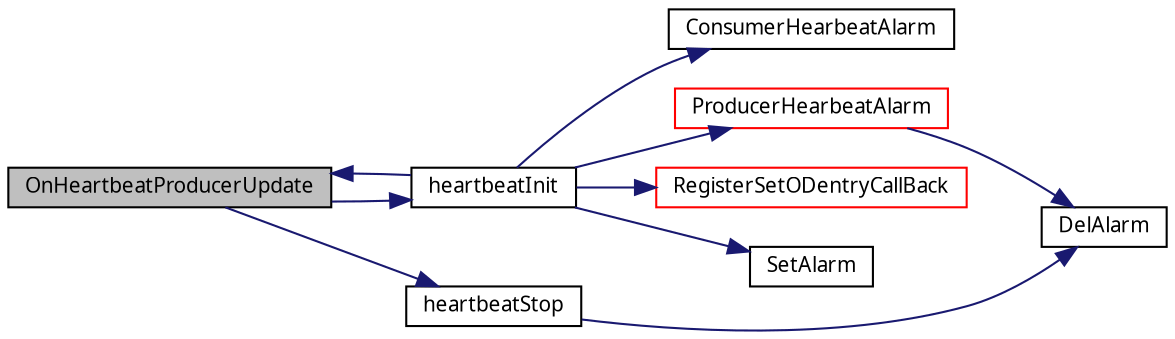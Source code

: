 digraph G
{
  edge [fontname="FreeSans.ttf",fontsize=10,labelfontname="FreeSans.ttf",labelfontsize=10];
  node [fontname="FreeSans.ttf",fontsize=10,shape=record];
  rankdir=LR;
  Node1 [label="OnHeartbeatProducerUpdate",height=0.2,width=0.4,color="black", fillcolor="grey75", style="filled" fontcolor="black"];
  Node1 -> Node2 [color="midnightblue",fontsize=10,style="solid",fontname="FreeSans.ttf"];
  Node2 [label="heartbeatInit",height=0.2,width=0.4,color="black", fillcolor="white", style="filled",URL="$lifegrd_8c.html#8896f6846e4d020390f6953f3d98aa21"];
  Node2 -> Node3 [color="midnightblue",fontsize=10,style="solid",fontname="FreeSans.ttf"];
  Node3 [label="ConsumerHearbeatAlarm",height=0.2,width=0.4,color="black", fillcolor="white", style="filled",URL="$lifegrd_8c.html#e3cd4656f5b2a37d4b8d364293538198"];
  Node2 -> Node1 [color="midnightblue",fontsize=10,style="solid",fontname="FreeSans.ttf"];
  Node2 -> Node4 [color="midnightblue",fontsize=10,style="solid",fontname="FreeSans.ttf"];
  Node4 [label="ProducerHearbeatAlarm",height=0.2,width=0.4,color="red", fillcolor="white", style="filled",URL="$lifegrd_8c.html#626b7d9e527a898682d9122f91454de9"];
  Node4 -> Node5 [color="midnightblue",fontsize=10,style="solid",fontname="FreeSans.ttf"];
  Node5 [label="DelAlarm",height=0.2,width=0.4,color="black", fillcolor="white", style="filled",URL="$timer_8c.html#991b3cfaac2f201b14d5530f75985c21"];
  Node2 -> Node6 [color="midnightblue",fontsize=10,style="solid",fontname="FreeSans.ttf"];
  Node6 [label="RegisterSetODentryCallBack",height=0.2,width=0.4,color="red", fillcolor="white", style="filled",URL="$objacces_8c.html#514e7b9c13835a86446b1cd38fa34049"];
  Node2 -> Node7 [color="midnightblue",fontsize=10,style="solid",fontname="FreeSans.ttf"];
  Node7 [label="SetAlarm",height=0.2,width=0.4,color="black", fillcolor="white", style="filled",URL="$timer_8c.html#11c2616d78f06ed9144ef662f757b128"];
  Node1 -> Node8 [color="midnightblue",fontsize=10,style="solid",fontname="FreeSans.ttf"];
  Node8 [label="heartbeatStop",height=0.2,width=0.4,color="black", fillcolor="white", style="filled",URL="$lifegrd_8c.html#1b73047269c2a02065e12af18c6053c7"];
  Node8 -> Node5 [color="midnightblue",fontsize=10,style="solid",fontname="FreeSans.ttf"];
}
